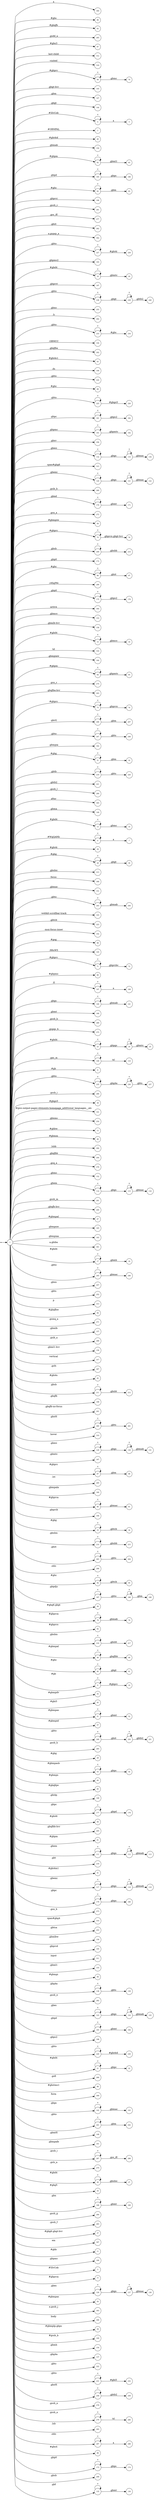 digraph NFA {
  rankdir=LR;
  node [shape=circle, fontsize=10];
  __start [shape=point, label=""];
  __start -> 1;
  300 [label="300"];
  7 [label="7"];
  86 [label="86"];
  110 [label="110"];
  83 [label="83"];
  108 [label="108"];
  265 [label="265"];
  87 [label="87"];
  312 [label="312"];
  81 [label="81"];
  318 [label="318"];
  69 [label="69"];
  145 [label="145"];
  147 [label="147"];
  280 [label="280"];
  22 [label="22"];
  144 [label="144"];
  4 [label="4"];
  2 [label="2"];
  40 [label="40"];
  150 [label="150"];
  62 [label="62"];
  178 [label="178"];
  185 [label="185"];
  92 [label="92"];
  196 [label="196"];
  32 [label="32"];
  281 [label="281"];
  124 [label="124"];
  277 [label="277"];
  262 [label="262"];
  302 [label="302"];
  227 [label="227"];
  193 [label="193"];
  19 [label="19"];
  197 [label="197"];
  238 [label="238"];
  127 [label="127"];
  255 [label="255"];
  244 [label="244"];
  292 [label="292"];
  233 [label="233"];
  104 [label="104"];
  113 [label="113"];
  49 [label="49"];
  202 [label="202"];
  43 [label="43"];
  106 [label="106"];
  224 [label="224"];
  89 [label="89"];
  225 [label="225"];
  76 [label="76"];
  181 [label="181"];
  191 [label="191"];
  256 [label="256"];
  132 [label="132"];
  315 [label="315"];
  120 [label="120"];
  5 [label="5"];
  269 [label="269"];
  170 [label="170"];
  272 [label="272"];
  58 [label="58"];
  75 [label="75"];
  209 [label="209"];
  25 [label="25"];
  172 [label="172"];
  96 [label="96"];
  299 [label="299"];
  14 [label="14"];
  27 [label="27"];
  175 [label="175"];
  304 [label="304"];
  153 [label="153"];
  158 [label="158"];
  15 [label="15"];
  174 [label="174"];
  316 [label="316"];
  164 [label="164"];
  64 [label="64"];
  274 [label="274"];
  203 [label="203"];
  73 [label="73"];
  180 [label="180"];
  236 [label="236"];
  206 [label="206"];
  247 [label="247"];
  162 [label="162"];
  264 [label="264"];
  31 [label="31"];
  215 [label="215"];
  219 [label="219"];
  221 [label="221"];
  290 [label="290"];
  305 [label="305"];
  112 [label="112"];
  130 [label="130"];
  149 [label="149"];
  13 [label="13"];
  6 [label="6"];
  39 [label="39"];
  29 [label="29"];
  213 [label="213"];
  308 [label="308"];
  182 [label="182"];
  151 [label="151"];
  243 [label="243"];
  103 [label="103"];
  223 [label="223"];
  102 [label="102"];
  99 [label="99"];
  105 [label="105"];
  71 [label="71"];
  66 [label="66"];
  107 [label="107"];
  140 [label="140"];
  166 [label="166"];
  289 [label="289"];
  275 [label="275"];
  23 [label="23"];
  10 [label="10"];
  298 [label="298"];
  109 [label="109"];
  134 [label="134"];
  8 [label="8"];
  235 [label="235"];
  240 [label="240"];
  286 [label="286"];
  176 [label="176"];
  38 [label="38"];
  101 [label="101"];
  254 [label="254"];
  12 [label="12"];
  46 [label="46"];
  169 [label="169"];
  133 [label="133"];
  54 [label="54"];
  97 [label="97"];
  242 [label="242"];
  294 [label="294"];
  204 [label="204"];
  276 [label="276"];
  152 [label="152"];
  114 [label="114"];
  186 [label="186"];
  291 [label="291"];
  200 [label="200"];
  47 [label="47"];
  237 [label="237"];
  165 [label="165"];
  163 [label="163"];
  301 [label="301"];
  121 [label="121"];
  17 [label="17"];
  245 [label="245"];
  118 [label="118"];
  257 [label="257"];
  252 [label="252"];
  313 [label="313"];
  84 [label="84"];
  271 [label="271"];
  157 [label="157"];
  192 [label="192"];
  268 [label="268"];
  156 [label="156"];
  317 [label="317"];
  267 [label="267"];
  42 [label="42"];
  211 [label="211"];
  199 [label="199"];
  201 [label="201"];
  226 [label="226"];
  260 [label="260"];
  230 [label="230"];
  310 [label="310"];
  129 [label="129"];
  167 [label="167"];
  67 [label="67"];
  295 [label="295"];
  259 [label="259"];
  160 [label="160"];
  80 [label="80"];
  194 [label="194"];
  33 [label="33"];
  116 [label="116"];
  214 [label="214"];
  263 [label="263"];
  141 [label="141"];
  296 [label="296"];
  94 [label="94"];
  24 [label="24"];
  228 [label="228"];
  187 [label="187"];
  250 [label="250"];
  36 [label="36"];
  78 [label="78"];
  82 [label="82"];
  95 [label="95"];
  122 [label="122"];
  216 [label="216"];
  48 [label="48"];
  90 [label="90"];
  9 [label="9"];
  239 [label="239"];
  68 [label="68"];
  55 [label="55"];
  30 [label="30"];
  72 [label="72"];
  136 [label="136"];
  45 [label="45"];
  51 [label="51"];
  57 [label="57"];
  212 [label="212"];
  249 [label="249"];
  18 [label="18"];
  189 [label="189"];
  285 [label="285"];
  143 [label="143"];
  210 [label="210"];
  288 [label="288"];
  28 [label="28"];
  53 [label="53"];
  60 [label="60"];
  85 [label="85"];
  119 [label="119"];
  146 [label="146"];
  177 [label="177"];
  44 [label="44"];
  205 [label="205"];
  61 [label="61"];
  111 [label="111"];
  218 [label="218"];
  232 [label="232"];
  41 [label="41"];
  65 [label="65"];
  117 [label="117"];
  179 [label="179"];
  246 [label="246"];
  131 [label="131"];
  273 [label="273"];
  251 [label="251"];
  314 [label="314"];
  128 [label="128"];
  217 [label="217"];
  253 [label="253"];
  93 [label="93"];
  159 [label="159"];
  195 [label="195"];
  311 [label="311"];
  155 [label="155"];
  188 [label="188"];
  56 [label="56"];
  138 [label="138"];
  282 [label="282"];
  123 [label="123"];
  183 [label="183"];
  198 [label="198"];
  229 [label="229"];
  21 [label="21"];
  266 [label="266"];
  207 [label="207"];
  98 [label="98"];
  248 [label="248"];
  309 [label="309"];
  79 [label="79"];
  142 [label="142"];
  241 [label="241"];
  234 [label="234"];
  70 [label="70"];
  148 [label="148"];
  161 [label="161"];
  287 [label="287"];
  270 [label="270"];
  91 [label="91"];
  125 [label="125"];
  26 [label="26"];
  35 [label="35"];
  168 [label="168"];
  284 [label="284"];
  283 [label="283"];
  37 [label="37"];
  307 [label="307"];
  11 [label="11"];
  190 [label="190"];
  52 [label="52"];
  20 [label="20"];
  3 [label="3"];
  77 [label="77"];
  126 [label="126"];
  74 [label="74"];
  50 [label="50"];
  184 [label="184"];
  303 [label="303"];
  63 [label="63"];
  306 [label="306"];
  34 [label="34"];
  1 [label="1"];
  59 [label="59"];
  100 [label="100"];
  115 [label="115"];
  154 [label="154"];
  137 [label="137"];
  222 [label="222"];
  139 [label="139"];
  231 [label="231"];
  220 [label="220"];
  258 [label="258"];
  261 [label="261"];
  278 [label="278"];
  279 [label="279"];
  293 [label="293"];
  297 [label="297"];
  88 [label="88"];
  171 [label="171"];
  173 [label="173"];
  208 [label="208"];
  16 [label="16"];
  135 [label="135"];
  { node [shape=doublecircle]; 2 3 5 7 8 10 11 12 14 16 18 20 22 25 27 28 30 32 34 35 36 37 38 39 40 41 42 43 44 45 46 47 49 50 52 54 55 56 57 58 59 60 61 63 65 66 68 70 72 74 76 77 79 81 82 83 84 85 86 87 88 89 91 93 95 97 98 99 100 101 102 103 104 105 106 108 110 113 116 119 122 125 128 131 134 136 137 139 141 143 144 145 146 147 148 149 150 151 152 153 154 155 156 157 158 159 160 161 162 163 164 165 166 167 169 171 172 174 176 178 180 182 184 186 189 190 192 193 194 195 196 197 198 199 200 201 202 203 204 205 207 208 210 212 213 215 217 218 220 221 222 223 224 226 228 230 232 234 237 240 242 244 246 248 251 252 253 254 255 256 257 259 261 262 264 265 266 267 268 269 270 271 272 273 274 275 276 277 278 280 281 282 283 284 285 286 288 289 290 291 292 293 294 295 296 298 299 300 301 302 303 304 305 306 307 308 309 310 311 312 313 314 315 316 317 318 }
  1 -> 2 [label="#GBMPAL"];
  1 -> 3 [label="#SIvCob"];
  1 -> 4 [label="#SIvCob"];
  4 -> 4 [label="*"];
  4 -> 5 [label="a"];
  1 -> 6 [label="#WqQANb"];
  6 -> 6 [label="*"];
  6 -> 7 [label="a"];
  1 -> 8 [label="#gb"];
  1 -> 9 [label="#gb"];
  9 -> 9 [label="*"];
  9 -> 10 [label="#gbprc"];
  1 -> 11 [label="#gbb"];
  1 -> 12 [label="#gbbw"];
  1 -> 13 [label="#gbd4"];
  13 -> 13 [label="*"];
  13 -> 14 [label=".gbmc"];
  1 -> 15 [label="#gbd4"];
  15 -> 15 [label="*"];
  15 -> 16 [label=".gbmcc"];
  1 -> 17 [label="#gbd4"];
  17 -> 17 [label="*"];
  17 -> 18 [label=".gbmh"];
  1 -> 19 [label="#gbd4"];
  19 -> 19 [label="*"];
  19 -> 20 [label=".gbmtc"];
  1 -> 21 [label="#gbd4"];
  21 -> 21 [label="*"];
  21 -> 22 [label=".gbpc"];
  1 -> 23 [label="#gbd4"];
  23 -> 23 [label="*"];
  23 -> 24 [label=".gbpgs"];
  24 -> 24 [label="*"];
  24 -> 25 [label=".gbmtc"];
  1 -> 26 [label="#gbd4"];
  26 -> 26 [label="*"];
  26 -> 27 [label=".gbsbic"];
  1 -> 28 [label="#gbg"];
  1 -> 29 [label="#gbg"];
  29 -> 29 [label="*"];
  29 -> 30 [label=".gbgt"];
  1 -> 31 [label="#gbg"];
  31 -> 31 [label="*"];
  31 -> 32 [label=".gbm"];
  1 -> 33 [label="#gbg"];
  33 -> 33 [label="*"];
  33 -> 34 [label=".gbtcb"];
  1 -> 35 [label="#gbg5"];
  1 -> 36 [label="#gbg6.gbgt"];
  1 -> 37 [label="#gbg6.gbgt-hvr"];
  1 -> 38 [label="#gbgs5"];
  1 -> 39 [label="#gbi4i"];
  1 -> 40 [label="#gbi4id"];
  1 -> 41 [label="#gbi4m1"];
  1 -> 42 [label="#gbi4s"];
  1 -> 43 [label="#gbi4s1"];
  1 -> 44 [label="#gbi4t"];
  1 -> 45 [label="#gbi5"];
  1 -> 46 [label="#gbmm"];
  1 -> 47 [label="#gbmpal"];
  1 -> 48 [label="#gbmpal"];
  48 -> 48 [label="*"];
  48 -> 49 [label=".gbqfbb"];
  1 -> 50 [label="#gbmpas"];
  1 -> 51 [label="#gbmpas"];
  51 -> 51 [label="*"];
  51 -> 52 [label=".gbmt"];
  1 -> 53 [label="#gbmpasb"];
  53 -> 53 [label="*"];
  53 -> 54 [label=".gbps"];
  1 -> 55 [label="#gbmpdv"];
  1 -> 56 [label="#gbmpi"];
  1 -> 57 [label="#gbmpid"];
  1 -> 58 [label="#gbmpiw"];
  1 -> 59 [label="#gbmplp.gbps"];
  1 -> 60 [label="#gbmps"];
  1 -> 61 [label="#gbpm"];
  1 -> 62 [label="#gbpm"];
  62 -> 62 [label="*"];
  62 -> 63 [label=".gbml1"];
  1 -> 64 [label="#gbpm"];
  64 -> 64 [label="*"];
  64 -> 65 [label=".gbpmtc"];
  1 -> 66 [label="#gbpms"];
  1 -> 67 [label="#gbprc"];
  67 -> 67 [label="*"];
  67 -> 68 [label=".gbm"];
  1 -> 69 [label="#gbprc"];
  69 -> 69 [label="*"];
  69 -> 70 [label=".gbmc"];
  1 -> 71 [label="#gbprc"];
  71 -> 71 [label="*"];
  71 -> 72 [label=".gbprcbc"];
  1 -> 73 [label="#gbprc"];
  73 -> 73 [label="*"];
  73 -> 74 [label=".gbprcx"];
  1 -> 75 [label="#gbprc"];
  75 -> 75 [label="*"];
  75 -> 76 [label=".gbprcx.gbgt-hvr"];
  1 -> 77 [label="#gbprca"];
  1 -> 78 [label="#gbprca"];
  78 -> 78 [label="*"];
  78 -> 79 [label=".gbmab"];
  1 -> 80 [label="#gbprca"];
  80 -> 80 [label="*"];
  80 -> 81 [label=".gbmac"];
  1 -> 82 [label="#gbprcs"];
  1 -> 83 [label="#gbqfb"];
  1 -> 84 [label="#gbqfbw"];
  1 -> 85 [label="#gbqfqw"];
  1 -> 86 [label="#gbs"];
  1 -> 87 [label="#gbx3"];
  1 -> 88 [label="#gbx4"];
  1 -> 89 [label="#gbz"];
  1 -> 90 [label="#gbz"];
  90 -> 90 [label="*"];
  90 -> 91 [label=".gbgt"];
  1 -> 92 [label="#gbz"];
  92 -> 92 [label="*"];
  92 -> 93 [label=".gbm"];
  1 -> 94 [label="#gbz"];
  94 -> 94 [label="*"];
  94 -> 95 [label=".gbtcb"];
  1 -> 96 [label="#gbz"];
  96 -> 96 [label="*"];
  96 -> 97 [label=".gbzt"];
  1 -> 98 [label="#gbztms1"];
  1 -> 99 [label="#gog"];
  1 -> 100 [label="#gssb_b"];
  1 -> 101 [label="#gws-output-pages-elements-homepage_additional_languages__als"];
  1 -> 102 [label="-moz-focus-inner"];
  1 -> 103 [label="-webkit-scrollbar-track"];
  1 -> 104 [label=".GBMCC"];
  1 -> 105 [label=".H6sW5"];
  1 -> 106 [label=".ds"];
  1 -> 107 [label=".fl"];
  107 -> 107 [label="*"];
  107 -> 108 [label="a"];
  1 -> 109 [label=".gac_m"];
  109 -> 109 [label="*"];
  109 -> 110 [label="td"];
  1 -> 111 [label=".gbem"];
  111 -> 111 [label="*"];
  111 -> 112 [label=".gbgs"];
  112 -> 112 [label="*"];
  112 -> 113 [label=".gbmab"];
  1 -> 114 [label=".gbem"];
  114 -> 114 [label="*"];
  114 -> 115 [label=".gbgs"];
  115 -> 115 [label="*"];
  115 -> 116 [label=".gbmac"];
  1 -> 117 [label=".gbemi"];
  117 -> 117 [label="*"];
  117 -> 118 [label=".gbgs"];
  118 -> 118 [label="*"];
  118 -> 119 [label=".gbmab"];
  1 -> 120 [label=".gbemi"];
  120 -> 120 [label="*"];
  120 -> 121 [label=".gbgs"];
  121 -> 121 [label="*"];
  121 -> 122 [label=".gbmac"];
  1 -> 123 [label=".gbes"];
  123 -> 123 [label="*"];
  123 -> 124 [label=".gbgs"];
  124 -> 124 [label="*"];
  124 -> 125 [label=".gbmab"];
  1 -> 126 [label=".gbes"];
  126 -> 126 [label="*"];
  126 -> 127 [label=".gbgs"];
  127 -> 127 [label="*"];
  127 -> 128 [label=".gbmac"];
  1 -> 129 [label=".gbesi"];
  129 -> 129 [label="*"];
  129 -> 130 [label=".gbgs"];
  130 -> 130 [label="*"];
  130 -> 131 [label=".gbmab"];
  1 -> 132 [label=".gbesi"];
  132 -> 132 [label="*"];
  132 -> 133 [label=".gbgs"];
  133 -> 133 [label="*"];
  133 -> 134 [label=".gbmac"];
  1 -> 135 [label=".gbf"];
  135 -> 135 [label="*"];
  135 -> 136 [label=".gbmt"];
  1 -> 137 [label=".gbg4a"];
  1 -> 138 [label=".gbg4a"];
  138 -> 138 [label="*"];
  138 -> 139 [label=".gbts"];
  1 -> 140 [label=".gbgs"];
  140 -> 140 [label="*"];
  140 -> 141 [label=".gbmab"];
  1 -> 142 [label=".gbgs"];
  142 -> 142 [label="*"];
  142 -> 143 [label=".gbmac"];
  1 -> 144 [label=".gbgt"];
  1 -> 145 [label=".gbgt-hvr"];
  1 -> 146 [label=".gbi4p"];
  1 -> 147 [label=".gbm"];
  1 -> 148 [label=".gbm0l"];
  1 -> 149 [label=".gbma"];
  1 -> 150 [label=".gbmab"];
  1 -> 151 [label=".gbmac"];
  1 -> 152 [label=".gbmc"];
  1 -> 153 [label=".gbmcc"];
  1 -> 154 [label=".gbmh"];
  1 -> 155 [label=".gbml1"];
  1 -> 156 [label=".gbml1-hvr"];
  1 -> 157 [label=".gbmlb"];
  1 -> 158 [label=".gbmlb-hvr"];
  1 -> 159 [label=".gbmlbw"];
  1 -> 160 [label=".gbmpala"];
  1 -> 161 [label=".gbmpalb"];
  1 -> 162 [label=".gbmpia"];
  1 -> 163 [label=".gbmpiaa"];
  1 -> 164 [label=".gbmpiaw"];
  1 -> 165 [label=".gbmpnw"];
  1 -> 166 [label=".gbmt"];
  1 -> 167 [label=".gbmtc"];
  1 -> 168 [label=".gbn"];
  168 -> 168 [label="*"];
  168 -> 169 [label=".gbmt"];
  1 -> 170 [label=".gbnd"];
  170 -> 170 [label="*"];
  170 -> 171 [label=".gbmt"];
  1 -> 172 [label=".gbp0"];
  1 -> 173 [label=".gbp0"];
  173 -> 173 [label="*"];
  173 -> 174 [label=".gbps"];
  1 -> 175 [label=".gbp0"];
  175 -> 175 [label="*"];
  175 -> 176 [label=".gbps2"];
  1 -> 177 [label=".gbpc"];
  177 -> 177 [label="*"];
  177 -> 178 [label=".gbpd"];
  1 -> 179 [label=".gbpc"];
  179 -> 179 [label="*"];
  179 -> 180 [label=".gbps"];
  1 -> 181 [label=".gbpc"];
  181 -> 181 [label="*"];
  181 -> 182 [label=".gbps2"];
  1 -> 183 [label=".gbpd"];
  183 -> 183 [label="*"];
  183 -> 184 [label=".gbmt"];
  1 -> 185 [label=".gbpd"];
  185 -> 185 [label="*"];
  185 -> 186 [label=".gbps"];
  1 -> 187 [label=".gbpdjs"];
  187 -> 187 [label="*"];
  187 -> 188 [label=".gbto"];
  188 -> 188 [label="*"];
  188 -> 189 [label=".gbm"];
  1 -> 190 [label=".gbpmc"];
  1 -> 191 [label=".gbpmc"];
  191 -> 191 [label="*"];
  191 -> 192 [label=".gbpmtc"];
  1 -> 193 [label=".gbpms2"];
  1 -> 194 [label=".gbprcb"];
  1 -> 195 [label=".gbprcd"];
  1 -> 196 [label=".gbprci"];
  1 -> 197 [label=".gbprct"];
  1 -> 198 [label=".gbps2"];
  1 -> 199 [label=".gbqfb"];
  1 -> 200 [label=".gbqfb-hvr"];
  1 -> 201 [label=".gbqfb-no-focus"];
  1 -> 202 [label=".gbqfba"];
  1 -> 203 [label=".gbqfba-hvr"];
  1 -> 204 [label=".gbqfbb"];
  1 -> 205 [label=".gbqfbb-hvr"];
  1 -> 206 [label=".gbrtl"];
  206 -> 206 [label="*"];
  206 -> 207 [label=".gbm"];
  1 -> 208 [label=".gbsb"];
  1 -> 209 [label=".gbsb"];
  209 -> 209 [label="*"];
  209 -> 210 [label=".gbsbb"];
  1 -> 211 [label=".gbsb"];
  211 -> 211 [label="*"];
  211 -> 212 [label=".gbsbt"];
  1 -> 213 [label=".gbsbic"];
  1 -> 214 [label=".gbsbis"];
  214 -> 214 [label="*"];
  214 -> 215 [label=".gbsbb"];
  1 -> 216 [label=".gbsbis"];
  216 -> 216 [label="*"];
  216 -> 217 [label=".gbsbt"];
  1 -> 218 [label=".gbt"];
  1 -> 219 [label=".gbtb"];
  219 -> 219 [label="*"];
  219 -> 220 [label=".gbts"];
  1 -> 221 [label=".gbtb2"];
  1 -> 222 [label=".gbtc"];
  1 -> 223 [label=".gbtcb"];
  1 -> 224 [label=".gbto"];
  1 -> 225 [label=".gbto"];
  225 -> 225 [label="*"];
  225 -> 226 [label="#gbgs5"];
  1 -> 227 [label=".gbto"];
  227 -> 227 [label="*"];
  227 -> 228 [label="#gbi4i"];
  1 -> 229 [label=".gbto"];
  229 -> 229 [label="*"];
  229 -> 230 [label="#gbi4id"];
  1 -> 231 [label=".gbto"];
  231 -> 231 [label="*"];
  231 -> 232 [label="#gbi5"];
  1 -> 233 [label=".gbto"];
  233 -> 233 [label="*"];
  233 -> 234 [label="#gbs"];
  1 -> 235 [label=".gbto"];
  235 -> 235 [label="*"];
  235 -> 236 [label=".gbg4a"];
  236 -> 236 [label="*"];
  236 -> 237 [label=".gbts"];
  1 -> 238 [label=".gbto"];
  238 -> 238 [label="*"];
  238 -> 239 [label=".gbgt"];
  239 -> 239 [label="*"];
  239 -> 240 [label=".gbtb2"];
  1 -> 241 [label=".gbto"];
  241 -> 241 [label="*"];
  241 -> 242 [label=".gbm"];
  1 -> 243 [label=".gbto"];
  243 -> 243 [label="*"];
  243 -> 244 [label=".gbmab"];
  1 -> 245 [label=".gbto"];
  245 -> 245 [label="*"];
  245 -> 246 [label=".gbmac"];
  1 -> 247 [label=".gbto"];
  247 -> 247 [label="*"];
  247 -> 248 [label=".gbts"];
  1 -> 249 [label=".gbto"];
  249 -> 249 [label="*"];
  249 -> 250 [label=".gbzt"];
  250 -> 250 [label="*"];
  250 -> 251 [label=".gbtb2"];
  1 -> 252 [label=".gbts"];
  1 -> 253 [label=".gbtsa"];
  1 -> 254 [label=".gbxms"];
  1 -> 255 [label=".gbxo"];
  1 -> 256 [label=".gbxv"];
  1 -> 257 [label=".gbxx"];
  1 -> 258 [label=".gbz0l"];
  258 -> 258 [label="*"];
  258 -> 259 [label=".gbtb2"];
  1 -> 260 [label=".gbz0l"];
  260 -> 260 [label="*"];
  260 -> 261 [label=".gbts"];
  1 -> 262 [label=".gbzt"];
  1 -> 263 [label=".gbzt"];
  263 -> 263 [label="*"];
  263 -> 264 [label=".gbts"];
  1 -> 265 [label=".gsdd_a"];
  1 -> 266 [label=".gsfi"];
  1 -> 267 [label=".gsfs"];
  1 -> 268 [label=".gsib_a"];
  1 -> 269 [label=".gsib_b"];
  1 -> 270 [label=".gsls_a"];
  1 -> 271 [label=".gsmq_a"];
  1 -> 272 [label=".gsn_a"];
  1 -> 273 [label=".gsn_b"];
  1 -> 274 [label=".gsn_c"];
  1 -> 275 [label=".gspqs_b"];
  1 -> 276 [label=".gsq_a"];
  1 -> 277 [label=".gss_ifl"];
  1 -> 278 [label=".gssb_a"];
  1 -> 279 [label=".gssb_a"];
  279 -> 279 [label="*"];
  279 -> 280 [label="td"];
  1 -> 281 [label=".gssb_c"];
  1 -> 282 [label=".gssb_e"];
  1 -> 283 [label=".gssb_f"];
  1 -> 284 [label=".gssb_g"];
  1 -> 285 [label=".gssb_h"];
  1 -> 286 [label=".gssb_i"];
  1 -> 287 [label=".gssb_i"];
  287 -> 287 [label="*"];
  287 -> 288 [label=".gss_ifl"];
  1 -> 289 [label=".gssb_k"];
  1 -> 290 [label=".gssb_l"];
  1 -> 291 [label=".gssb_m"];
  1 -> 292 [label=".h"];
  1 -> 293 [label=".lsb"];
  1 -> 294 [label=".lsbb"];
  1 -> 295 [label=".lst"];
  1 -> 296 [label=".sblc"];
  1 -> 297 [label=".sblc"];
  297 -> 297 [label="*"];
  297 -> 298 [label="a"];
  1 -> 299 [label=".z4hgWe"];
  1 -> 300 [label="a"];
  1 -> 301 [label="a.gbiba"];
  1 -> 302 [label="a.gspqs_a"];
  1 -> 303 [label="a.gssb_j"];
  1 -> 304 [label="active"];
  1 -> 305 [label="after"];
  1 -> 306 [label="body"];
  1 -> 307 [label="em"];
  1 -> 308 [label="focus"];
  1 -> 309 [label="form"];
  1 -> 310 [label="hover"];
  1 -> 311 [label="input"];
  1 -> 312 [label="last-child"];
  1 -> 313 [label="p"];
  1 -> 314 [label="span#gbg4"];
  1 -> 315 [label="span#gbg6"];
  1 -> 316 [label="td"];
  1 -> 317 [label="vertical"];
  1 -> 318 [label="visited"];
}
